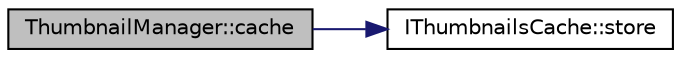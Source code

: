 digraph "ThumbnailManager::cache"
{
 // LATEX_PDF_SIZE
  edge [fontname="Helvetica",fontsize="10",labelfontname="Helvetica",labelfontsize="10"];
  node [fontname="Helvetica",fontsize="10",shape=record];
  rankdir="LR";
  Node1 [label="ThumbnailManager::cache",height=0.2,width=0.4,color="black", fillcolor="grey75", style="filled", fontcolor="black",tooltip=" "];
  Node1 -> Node2 [color="midnightblue",fontsize="10",style="solid",fontname="Helvetica"];
  Node2 [label="IThumbnailsCache::store",height=0.2,width=0.4,color="black", fillcolor="white", style="filled",URL="$struct_i_thumbnails_cache.html#a58d7545c75cde0bdff4915b0f81ebd76",tooltip=" "];
}
